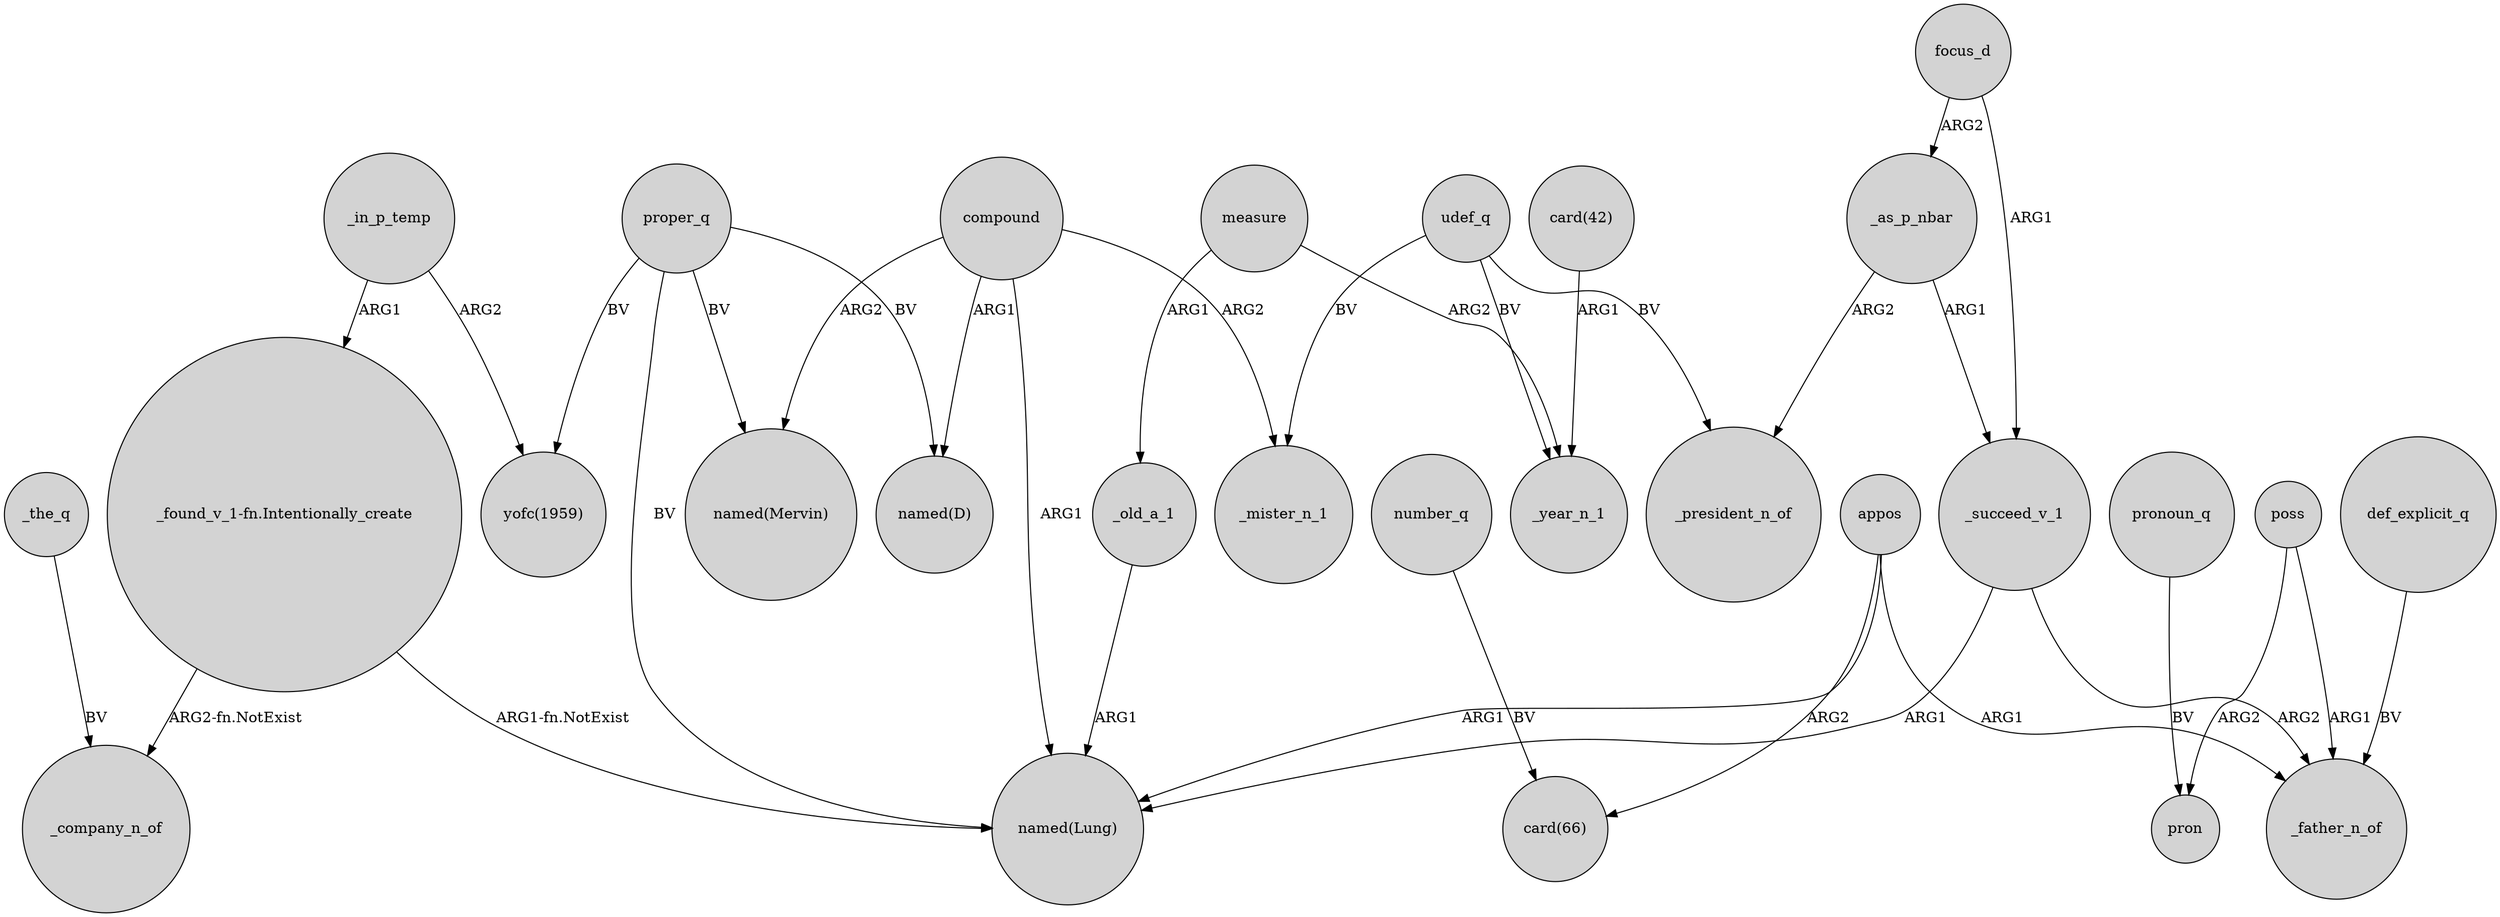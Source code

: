 digraph {
	node [shape=circle style=filled]
	appos -> "named(Lung)" [label=ARG1]
	"_found_v_1-fn.Intentionally_create" -> "named(Lung)" [label="ARG1-fn.NotExist"]
	poss -> pron [label=ARG2]
	proper_q -> "yofc(1959)" [label=BV]
	measure -> _year_n_1 [label=ARG2]
	_as_p_nbar -> _president_n_of [label=ARG2]
	_old_a_1 -> "named(Lung)" [label=ARG1]
	"card(42)" -> _year_n_1 [label=ARG1]
	compound -> _mister_n_1 [label=ARG2]
	compound -> "named(Mervin)" [label=ARG2]
	"_found_v_1-fn.Intentionally_create" -> _company_n_of [label="ARG2-fn.NotExist"]
	number_q -> "card(66)" [label=BV]
	udef_q -> _mister_n_1 [label=BV]
	_succeed_v_1 -> _father_n_of [label=ARG2]
	_in_p_temp -> "yofc(1959)" [label=ARG2]
	compound -> "named(Lung)" [label=ARG1]
	appos -> _father_n_of [label=ARG1]
	def_explicit_q -> _father_n_of [label=BV]
	appos -> "card(66)" [label=ARG2]
	focus_d -> _succeed_v_1 [label=ARG1]
	_as_p_nbar -> _succeed_v_1 [label=ARG1]
	_the_q -> _company_n_of [label=BV]
	measure -> _old_a_1 [label=ARG1]
	pronoun_q -> pron [label=BV]
	poss -> _father_n_of [label=ARG1]
	udef_q -> _president_n_of [label=BV]
	_in_p_temp -> "_found_v_1-fn.Intentionally_create" [label=ARG1]
	_succeed_v_1 -> "named(Lung)" [label=ARG1]
	proper_q -> "named(Mervin)" [label=BV]
	proper_q -> "named(D)" [label=BV]
	proper_q -> "named(Lung)" [label=BV]
	udef_q -> _year_n_1 [label=BV]
	focus_d -> _as_p_nbar [label=ARG2]
	compound -> "named(D)" [label=ARG1]
}
